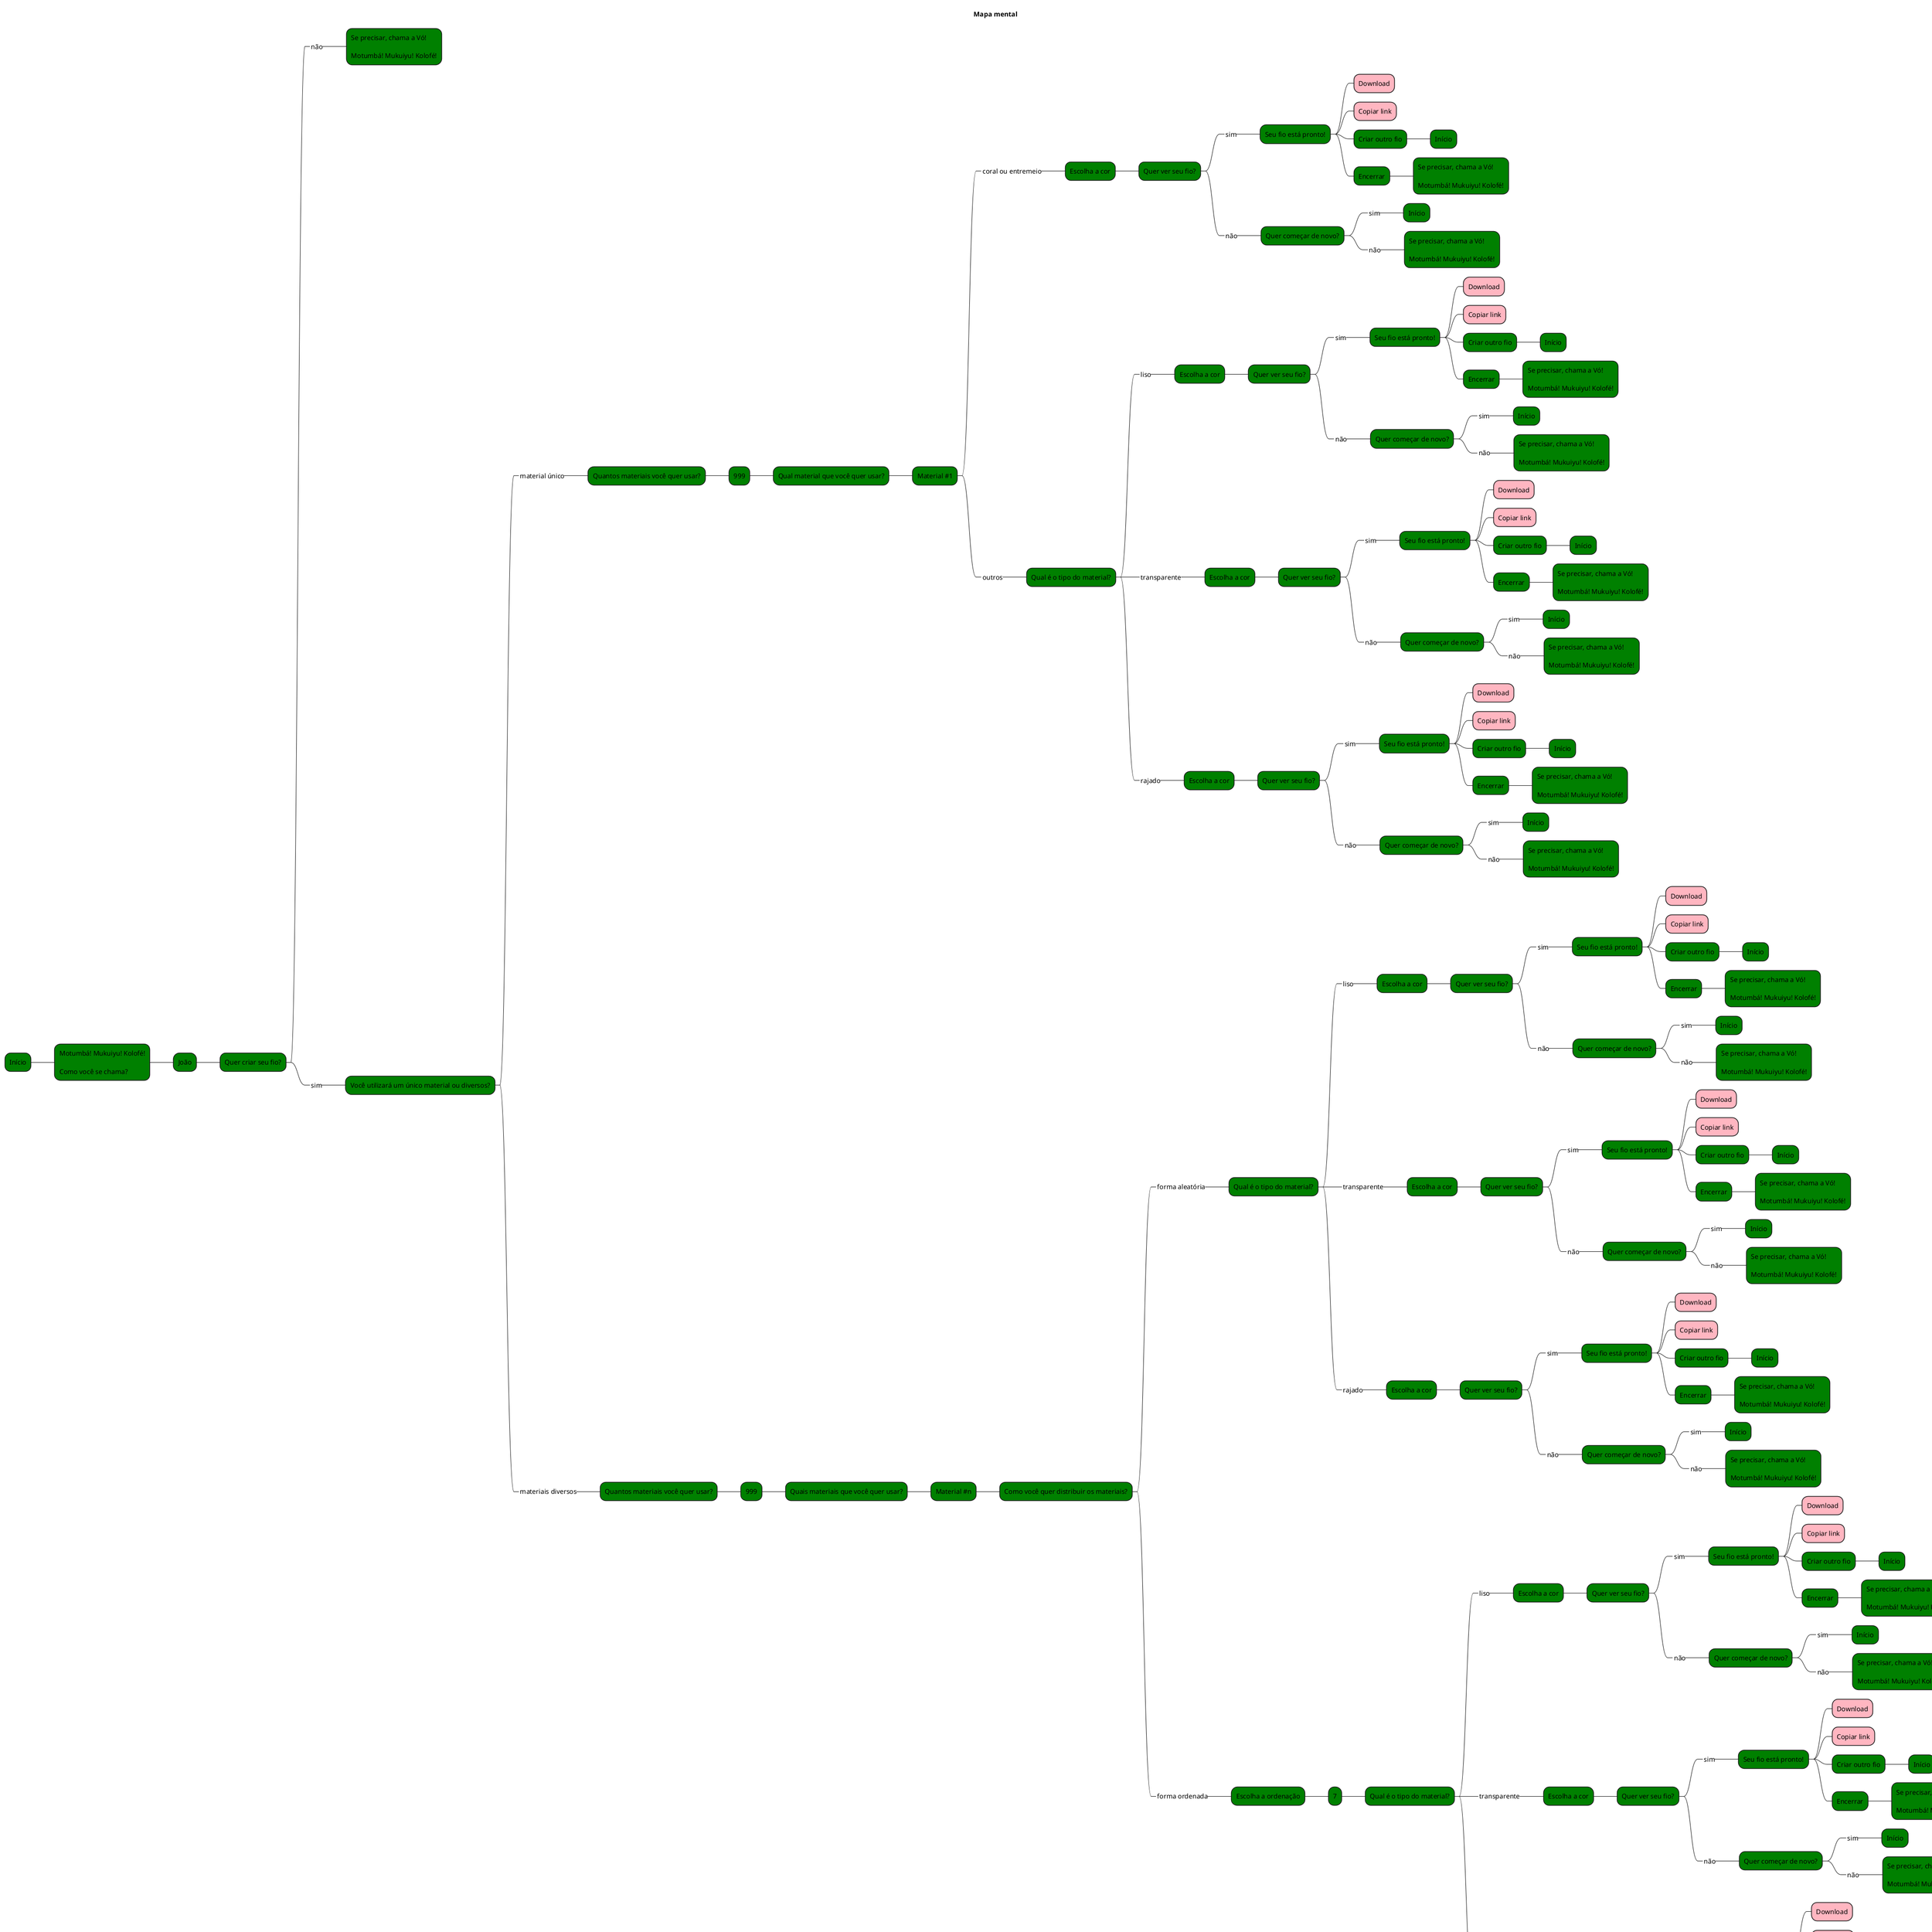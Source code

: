 @startmindmap
title "Mapa mental"

*[#green] Início
**[#green] Motumbá! Mukuiyu! Kolofé!\n\nComo você se chama?
***[#green] João
****[#green] Quer criar seu fio?
*****_ não
******[#green] Se precisar, chama a Vó!\n\nMotumbá! Mukuiyu! Kolofé!
*****_ sim
******[#green] Você utilizará um único material ou diversos?
*******_ material único
********[#green] Quantos materiais você quer usar?
*********[#green] 999
**********[#green] Qual material que você quer usar?
***********[#green] Material #1
************_ coral ou entremeio
*************[#green] Escolha a cor
**************[#green] Quer ver seu fio?
***************_ sim
****************[#green] Seu fio está pronto!
*****************[#lightpink] Download
*****************[#lightpink] Copiar link
*****************[#green] Criar outro fio
******************[#green] Início
*****************[#green] Encerrar
******************[#green] Se precisar, chama a Vó!\n\nMotumbá! Mukuiyu! Kolofé!
***************_ não
****************[#green] Quer começar de novo?
*****************_ sim
******************[#green] Início
*****************_ não
******************[#green] Se precisar, chama a Vó!\n\nMotumbá! Mukuiyu! Kolofé!
************_ outros
*************[#green] Qual é o tipo do material?
**************_ liso
***************[#green] Escolha a cor
****************[#green] Quer ver seu fio?
*****************_ sim
******************[#green] Seu fio está pronto!
*******************[#lightpink] Download
*******************[#lightpink] Copiar link
*******************[#green] Criar outro fio
********************[#green] Início
*******************[#green] Encerrar
********************[#green] Se precisar, chama a Vó!\n\nMotumbá! Mukuiyu! Kolofé!
*****************_ não
******************[#green] Quer começar de novo?
*******************_ sim
********************[#green] Início
*******************_ não
********************[#green] Se precisar, chama a Vó!\n\nMotumbá! Mukuiyu! Kolofé!
**************_ transparente
***************[#green] Escolha a cor
****************[#green] Quer ver seu fio?
*****************_ sim
******************[#green] Seu fio está pronto!
*******************[#lightpink] Download
*******************[#lightpink] Copiar link
*******************[#green] Criar outro fio
********************[#green] Início
*******************[#green] Encerrar
********************[#green] Se precisar, chama a Vó!\n\nMotumbá! Mukuiyu! Kolofé!
*****************_ não
******************[#green] Quer começar de novo?
*******************_ sim
********************[#green] Início
*******************_ não
********************[#green] Se precisar, chama a Vó!\n\nMotumbá! Mukuiyu! Kolofé!
**************_ rajado
***************[#green] Escolha a cor
****************[#green] Quer ver seu fio?
*****************_ sim
******************[#green] Seu fio está pronto!
*******************[#lightpink] Download
*******************[#lightpink] Copiar link
*******************[#green] Criar outro fio
********************[#green] Início
*******************[#green] Encerrar
********************[#green] Se precisar, chama a Vó!\n\nMotumbá! Mukuiyu! Kolofé!
*****************_ não
******************[#green] Quer começar de novo?
*******************_ sim
********************[#green] Início
*******************_ não
********************[#green] Se precisar, chama a Vó!\n\nMotumbá! Mukuiyu! Kolofé!
*******_ materiais diversos
********[#green] Quantos materiais você quer usar?
*********[#green] 999
**********[#green] Quais materiais que você quer usar?
***********[#green] Material #n
************[#green] Como você quer distribuir os materiais?
*************_ forma aleatória
**************[#green] Qual é o tipo do material?
***************_ liso
****************[#green] Escolha a cor
*****************[#green] Quer ver seu fio?
******************_ sim
*******************[#green] Seu fio está pronto!
********************[#lightpink] Download
********************[#lightpink] Copiar link
********************[#green] Criar outro fio
*********************[#green] Início
********************[#green] Encerrar
*********************[#green] Se precisar, chama a Vó!\n\nMotumbá! Mukuiyu! Kolofé!
******************_ não
*******************[#green] Quer começar de novo?
********************_ sim
*********************[#green] Início
********************_ não
*********************[#green] Se precisar, chama a Vó!\n\nMotumbá! Mukuiyu! Kolofé!
***************_ transparente
****************[#green] Escolha a cor
*****************[#green] Quer ver seu fio?
******************_ sim
*******************[#green] Seu fio está pronto!
********************[#lightpink] Download
********************[#lightpink] Copiar link
********************[#green] Criar outro fio
*********************[#green] Início
********************[#green] Encerrar
*********************[#green] Se precisar, chama a Vó!\n\nMotumbá! Mukuiyu! Kolofé!
******************_ não
*******************[#green] Quer começar de novo?
********************_ sim
*********************[#green] Início
********************_ não
*********************[#green] Se precisar, chama a Vó!\n\nMotumbá! Mukuiyu! Kolofé!
***************_ rajado
****************[#green] Escolha a cor
*****************[#green] Quer ver seu fio?
******************_ sim
*******************[#green] Seu fio está pronto!
********************[#lightpink] Download
********************[#lightpink] Copiar link
********************[#green] Criar outro fio
*********************[#green] Início
********************[#green] Encerrar
*********************[#green] Se precisar, chama a Vó!\n\nMotumbá! Mukuiyu! Kolofé!
******************_ não
*******************[#green] Quer começar de novo?
********************_ sim
*********************[#green] Início
********************_ não
*********************[#green] Se precisar, chama a Vó!\n\nMotumbá! Mukuiyu! Kolofé!
*************_ forma ordenada
**************[#green] Escolha a ordenação
***************[#green] 7
****************[#green] Qual é o tipo do material?
*****************_ liso
******************[#green] Escolha a cor
*******************[#green] Quer ver seu fio?
********************_ sim
*********************[#green] Seu fio está pronto!
**********************[#lightpink] Download
**********************[#lightpink] Copiar link
**********************[#green] Criar outro fio
***********************[#green] Início
**********************[#green] Encerrar
***********************[#green] Se precisar, chama a Vó!\n\nMotumbá! Mukuiyu! Kolofé!
********************_ não
*********************[#green] Quer começar de novo?
**********************_ sim
***********************[#green] Início
**********************_ não
***********************[#green] Se precisar, chama a Vó!\n\nMotumbá! Mukuiyu! Kolofé!
*****************_ transparente
******************[#green] Escolha a cor
*******************[#green] Quer ver seu fio?
********************_ sim
*********************[#green] Seu fio está pronto!
**********************[#lightpink] Download
**********************[#lightpink] Copiar link
**********************[#green] Criar outro fio
***********************[#green] Início
**********************[#green] Encerrar
***********************[#green] Se precisar, chama a Vó!\n\nMotumbá! Mukuiyu! Kolofé!
********************_ não
*********************[#green] Quer começar de novo?
**********************_ sim
***********************[#green] Início
**********************_ não
***********************[#green] Se precisar, chama a Vó!\n\nMotumbá! Mukuiyu! Kolofé!
*****************_ rajado
******************[#green] Escolha a cor
*******************[#green] Quer ver seu fio?
********************_ sim
*********************[#green] Seu fio está pronto!
**********************[#lightpink] Download
**********************[#lightpink] Copiar link
**********************[#green] Criar outro fio
***********************[#green] Início
**********************[#green] Encerrar
***********************[#green] Se precisar, chama a Vó!\n\nMotumbá! Mukuiyu! Kolofé!
********************_ não
*********************[#green] Quer começar de novo?
**********************_ sim
***********************[#green] Início
**********************_ não
***********************[#green] Se precisar, chama a Vó!\n\nMotumbá! Mukuiyu! Kolofé!
@endmindmap
